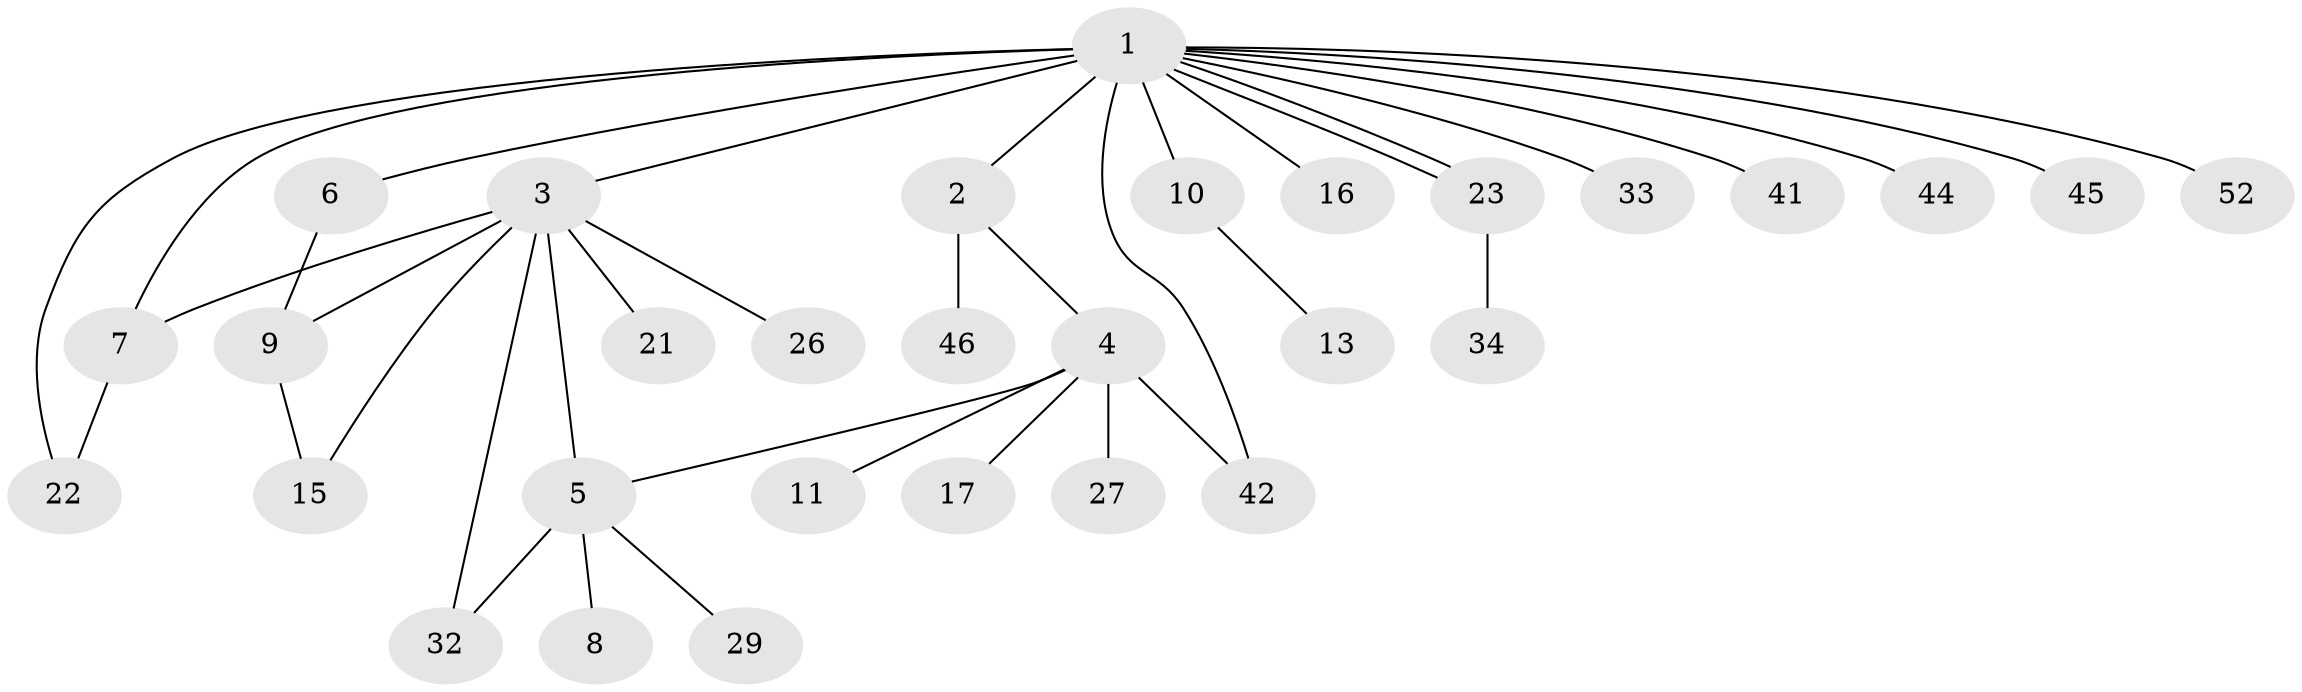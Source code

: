 // original degree distribution, {19: 0.016666666666666666, 3: 0.13333333333333333, 7: 0.03333333333333333, 6: 0.016666666666666666, 8: 0.016666666666666666, 2: 0.16666666666666666, 1: 0.5, 5: 0.03333333333333333, 9: 0.016666666666666666, 4: 0.06666666666666667}
// Generated by graph-tools (version 1.1) at 2025/14/03/09/25 04:14:36]
// undirected, 30 vertices, 37 edges
graph export_dot {
graph [start="1"]
  node [color=gray90,style=filled];
  1;
  2;
  3 [super="+14+18"];
  4;
  5 [super="+36+20+12+54+28"];
  6;
  7;
  8;
  9 [super="+48+56"];
  10;
  11;
  13;
  15 [super="+38"];
  16;
  17;
  21;
  22 [super="+57+50"];
  23;
  26;
  27;
  29;
  32;
  33 [super="+55"];
  34;
  41;
  42;
  44;
  45;
  46;
  52;
  1 -- 2;
  1 -- 3 [weight=4];
  1 -- 6;
  1 -- 7;
  1 -- 10;
  1 -- 16;
  1 -- 22;
  1 -- 23;
  1 -- 23;
  1 -- 33;
  1 -- 41;
  1 -- 42;
  1 -- 44;
  1 -- 45;
  1 -- 52;
  2 -- 4;
  2 -- 46;
  3 -- 7;
  3 -- 21;
  3 -- 26;
  3 -- 5 [weight=3];
  3 -- 15;
  3 -- 9 [weight=3];
  3 -- 32;
  4 -- 5;
  4 -- 11;
  4 -- 17;
  4 -- 27;
  4 -- 42;
  5 -- 8;
  5 -- 29;
  5 -- 32;
  6 -- 9;
  7 -- 22;
  9 -- 15;
  10 -- 13;
  23 -- 34;
}
